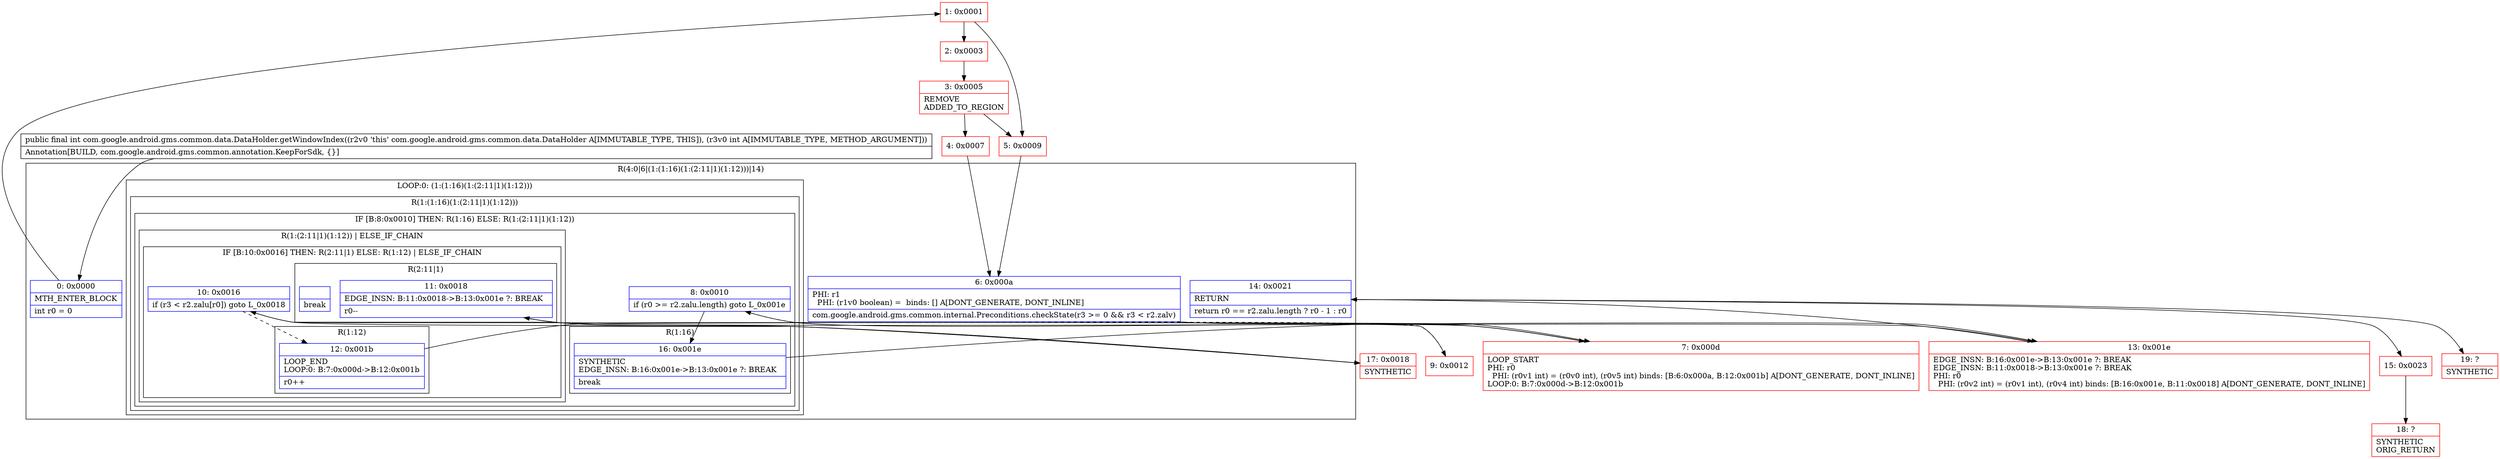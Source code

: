 digraph "CFG forcom.google.android.gms.common.data.DataHolder.getWindowIndex(I)I" {
subgraph cluster_Region_1692803126 {
label = "R(4:0|6|(1:(1:16)(1:(2:11|1)(1:12)))|14)";
node [shape=record,color=blue];
Node_0 [shape=record,label="{0\:\ 0x0000|MTH_ENTER_BLOCK\l|int r0 = 0\l}"];
Node_6 [shape=record,label="{6\:\ 0x000a|PHI: r1 \l  PHI: (r1v0 boolean) =  binds: [] A[DONT_GENERATE, DONT_INLINE]\l|com.google.android.gms.common.internal.Preconditions.checkState(r3 \>= 0 && r3 \< r2.zalv)\l}"];
subgraph cluster_LoopRegion_1110609990 {
label = "LOOP:0: (1:(1:16)(1:(2:11|1)(1:12)))";
node [shape=record,color=blue];
subgraph cluster_Region_238460508 {
label = "R(1:(1:16)(1:(2:11|1)(1:12)))";
node [shape=record,color=blue];
subgraph cluster_IfRegion_1239485637 {
label = "IF [B:8:0x0010] THEN: R(1:16) ELSE: R(1:(2:11|1)(1:12))";
node [shape=record,color=blue];
Node_8 [shape=record,label="{8\:\ 0x0010|if (r0 \>= r2.zalu.length) goto L_0x001e\l}"];
subgraph cluster_Region_1271082872 {
label = "R(1:16)";
node [shape=record,color=blue];
Node_16 [shape=record,label="{16\:\ 0x001e|SYNTHETIC\lEDGE_INSN: B:16:0x001e\-\>B:13:0x001e ?: BREAK  \l|break\l}"];
}
subgraph cluster_Region_988875512 {
label = "R(1:(2:11|1)(1:12)) | ELSE_IF_CHAIN\l";
node [shape=record,color=blue];
subgraph cluster_IfRegion_475226719 {
label = "IF [B:10:0x0016] THEN: R(2:11|1) ELSE: R(1:12) | ELSE_IF_CHAIN\l";
node [shape=record,color=blue];
Node_10 [shape=record,label="{10\:\ 0x0016|if (r3 \< r2.zalu[r0]) goto L_0x0018\l}"];
subgraph cluster_Region_698013295 {
label = "R(2:11|1)";
node [shape=record,color=blue];
Node_11 [shape=record,label="{11\:\ 0x0018|EDGE_INSN: B:11:0x0018\-\>B:13:0x001e ?: BREAK  \l|r0\-\-\l}"];
Node_InsnContainer_1813450048 [shape=record,label="{|break\l}"];
}
subgraph cluster_Region_30204693 {
label = "R(1:12)";
node [shape=record,color=blue];
Node_12 [shape=record,label="{12\:\ 0x001b|LOOP_END\lLOOP:0: B:7:0x000d\-\>B:12:0x001b\l|r0++\l}"];
}
}
}
}
}
}
Node_14 [shape=record,label="{14\:\ 0x0021|RETURN\l|return r0 == r2.zalu.length ? r0 \- 1 : r0\l}"];
}
Node_1 [shape=record,color=red,label="{1\:\ 0x0001}"];
Node_2 [shape=record,color=red,label="{2\:\ 0x0003}"];
Node_3 [shape=record,color=red,label="{3\:\ 0x0005|REMOVE\lADDED_TO_REGION\l}"];
Node_4 [shape=record,color=red,label="{4\:\ 0x0007}"];
Node_5 [shape=record,color=red,label="{5\:\ 0x0009}"];
Node_7 [shape=record,color=red,label="{7\:\ 0x000d|LOOP_START\lPHI: r0 \l  PHI: (r0v1 int) = (r0v0 int), (r0v5 int) binds: [B:6:0x000a, B:12:0x001b] A[DONT_GENERATE, DONT_INLINE]\lLOOP:0: B:7:0x000d\-\>B:12:0x001b\l}"];
Node_9 [shape=record,color=red,label="{9\:\ 0x0012}"];
Node_13 [shape=record,color=red,label="{13\:\ 0x001e|EDGE_INSN: B:16:0x001e\-\>B:13:0x001e ?: BREAK  \lEDGE_INSN: B:11:0x0018\-\>B:13:0x001e ?: BREAK  \lPHI: r0 \l  PHI: (r0v2 int) = (r0v1 int), (r0v4 int) binds: [B:16:0x001e, B:11:0x0018] A[DONT_GENERATE, DONT_INLINE]\l}"];
Node_15 [shape=record,color=red,label="{15\:\ 0x0023}"];
Node_17 [shape=record,color=red,label="{17\:\ 0x0018|SYNTHETIC\l}"];
Node_18 [shape=record,color=red,label="{18\:\ ?|SYNTHETIC\lORIG_RETURN\l}"];
Node_19 [shape=record,color=red,label="{19\:\ ?|SYNTHETIC\l}"];
MethodNode[shape=record,label="{public final int com.google.android.gms.common.data.DataHolder.getWindowIndex((r2v0 'this' com.google.android.gms.common.data.DataHolder A[IMMUTABLE_TYPE, THIS]), (r3v0 int A[IMMUTABLE_TYPE, METHOD_ARGUMENT]))  | Annotation[BUILD, com.google.android.gms.common.annotation.KeepForSdk, \{\}]\l}"];
MethodNode -> Node_0;
Node_0 -> Node_1;
Node_6 -> Node_7;
Node_8 -> Node_9[style=dashed];
Node_8 -> Node_16;
Node_16 -> Node_13;
Node_10 -> Node_12[style=dashed];
Node_10 -> Node_17;
Node_11 -> Node_13;
Node_12 -> Node_7;
Node_14 -> Node_15;
Node_14 -> Node_19;
Node_1 -> Node_2;
Node_1 -> Node_5;
Node_2 -> Node_3;
Node_3 -> Node_4;
Node_3 -> Node_5;
Node_4 -> Node_6;
Node_5 -> Node_6;
Node_7 -> Node_8;
Node_9 -> Node_10;
Node_13 -> Node_14;
Node_15 -> Node_18;
Node_17 -> Node_11;
}

